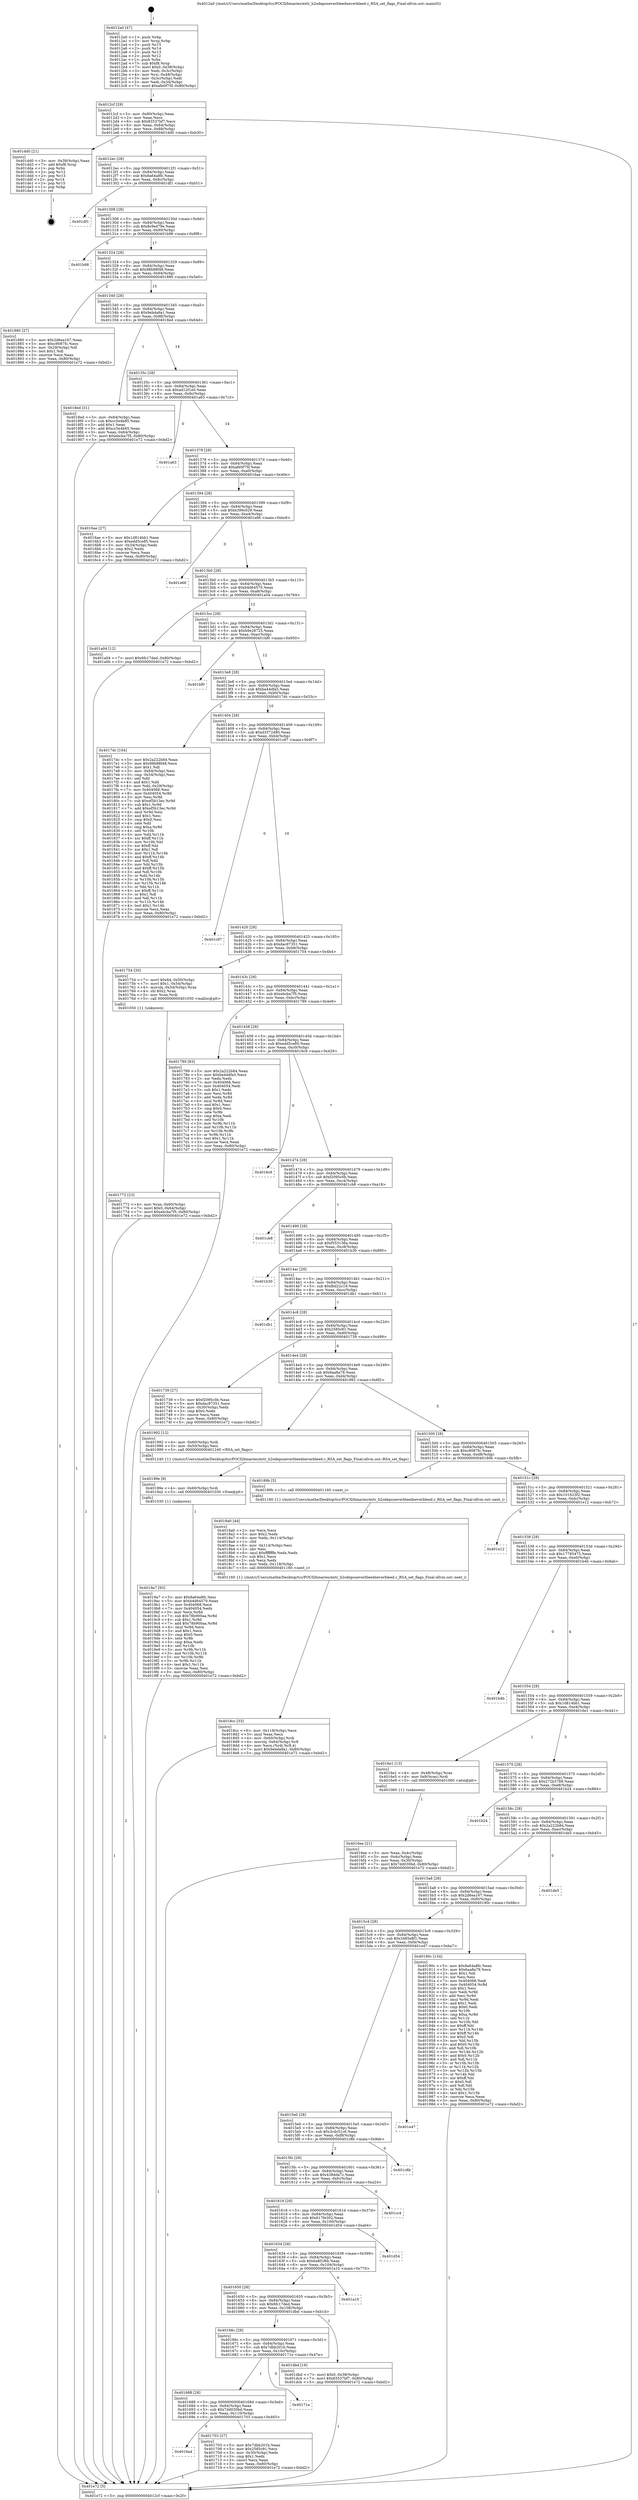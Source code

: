 digraph "0x4012a0" {
  label = "0x4012a0 (/mnt/c/Users/mathe/Desktop/tcc/POCII/binaries/extr_h2odepsneverbleedneverbleed.c_RSA_set_flags_Final-ollvm.out::main(0))"
  labelloc = "t"
  node[shape=record]

  Entry [label="",width=0.3,height=0.3,shape=circle,fillcolor=black,style=filled]
  "0x4012cf" [label="{
     0x4012cf [29]\l
     | [instrs]\l
     &nbsp;&nbsp;0x4012cf \<+3\>: mov -0x80(%rbp),%eax\l
     &nbsp;&nbsp;0x4012d2 \<+2\>: mov %eax,%ecx\l
     &nbsp;&nbsp;0x4012d4 \<+6\>: sub $0x83537bf7,%ecx\l
     &nbsp;&nbsp;0x4012da \<+6\>: mov %eax,-0x84(%rbp)\l
     &nbsp;&nbsp;0x4012e0 \<+6\>: mov %ecx,-0x88(%rbp)\l
     &nbsp;&nbsp;0x4012e6 \<+6\>: je 0000000000401dd0 \<main+0xb30\>\l
  }"]
  "0x401dd0" [label="{
     0x401dd0 [21]\l
     | [instrs]\l
     &nbsp;&nbsp;0x401dd0 \<+3\>: mov -0x38(%rbp),%eax\l
     &nbsp;&nbsp;0x401dd3 \<+7\>: add $0xf8,%rsp\l
     &nbsp;&nbsp;0x401dda \<+1\>: pop %rbx\l
     &nbsp;&nbsp;0x401ddb \<+2\>: pop %r12\l
     &nbsp;&nbsp;0x401ddd \<+2\>: pop %r13\l
     &nbsp;&nbsp;0x401ddf \<+2\>: pop %r14\l
     &nbsp;&nbsp;0x401de1 \<+2\>: pop %r15\l
     &nbsp;&nbsp;0x401de3 \<+1\>: pop %rbp\l
     &nbsp;&nbsp;0x401de4 \<+1\>: ret\l
  }"]
  "0x4012ec" [label="{
     0x4012ec [28]\l
     | [instrs]\l
     &nbsp;&nbsp;0x4012ec \<+5\>: jmp 00000000004012f1 \<main+0x51\>\l
     &nbsp;&nbsp;0x4012f1 \<+6\>: mov -0x84(%rbp),%eax\l
     &nbsp;&nbsp;0x4012f7 \<+5\>: sub $0x8a64a8fc,%eax\l
     &nbsp;&nbsp;0x4012fc \<+6\>: mov %eax,-0x8c(%rbp)\l
     &nbsp;&nbsp;0x401302 \<+6\>: je 0000000000401df1 \<main+0xb51\>\l
  }"]
  Exit [label="",width=0.3,height=0.3,shape=circle,fillcolor=black,style=filled,peripheries=2]
  "0x401df1" [label="{
     0x401df1\l
  }", style=dashed]
  "0x401308" [label="{
     0x401308 [28]\l
     | [instrs]\l
     &nbsp;&nbsp;0x401308 \<+5\>: jmp 000000000040130d \<main+0x6d\>\l
     &nbsp;&nbsp;0x40130d \<+6\>: mov -0x84(%rbp),%eax\l
     &nbsp;&nbsp;0x401313 \<+5\>: sub $0x8c9ed79e,%eax\l
     &nbsp;&nbsp;0x401318 \<+6\>: mov %eax,-0x90(%rbp)\l
     &nbsp;&nbsp;0x40131e \<+6\>: je 0000000000401b98 \<main+0x8f8\>\l
  }"]
  "0x4019a7" [label="{
     0x4019a7 [93]\l
     | [instrs]\l
     &nbsp;&nbsp;0x4019a7 \<+5\>: mov $0x8a64a8fc,%esi\l
     &nbsp;&nbsp;0x4019ac \<+5\>: mov $0xb4d64570,%eax\l
     &nbsp;&nbsp;0x4019b1 \<+7\>: mov 0x404068,%ecx\l
     &nbsp;&nbsp;0x4019b8 \<+7\>: mov 0x404054,%edx\l
     &nbsp;&nbsp;0x4019bf \<+3\>: mov %ecx,%r8d\l
     &nbsp;&nbsp;0x4019c2 \<+7\>: sub $0x78b900aa,%r8d\l
     &nbsp;&nbsp;0x4019c9 \<+4\>: sub $0x1,%r8d\l
     &nbsp;&nbsp;0x4019cd \<+7\>: add $0x78b900aa,%r8d\l
     &nbsp;&nbsp;0x4019d4 \<+4\>: imul %r8d,%ecx\l
     &nbsp;&nbsp;0x4019d8 \<+3\>: and $0x1,%ecx\l
     &nbsp;&nbsp;0x4019db \<+3\>: cmp $0x0,%ecx\l
     &nbsp;&nbsp;0x4019de \<+4\>: sete %r9b\l
     &nbsp;&nbsp;0x4019e2 \<+3\>: cmp $0xa,%edx\l
     &nbsp;&nbsp;0x4019e5 \<+4\>: setl %r10b\l
     &nbsp;&nbsp;0x4019e9 \<+3\>: mov %r9b,%r11b\l
     &nbsp;&nbsp;0x4019ec \<+3\>: and %r10b,%r11b\l
     &nbsp;&nbsp;0x4019ef \<+3\>: xor %r10b,%r9b\l
     &nbsp;&nbsp;0x4019f2 \<+3\>: or %r9b,%r11b\l
     &nbsp;&nbsp;0x4019f5 \<+4\>: test $0x1,%r11b\l
     &nbsp;&nbsp;0x4019f9 \<+3\>: cmovne %eax,%esi\l
     &nbsp;&nbsp;0x4019fc \<+3\>: mov %esi,-0x80(%rbp)\l
     &nbsp;&nbsp;0x4019ff \<+5\>: jmp 0000000000401e72 \<main+0xbd2\>\l
  }"]
  "0x401b98" [label="{
     0x401b98\l
  }", style=dashed]
  "0x401324" [label="{
     0x401324 [28]\l
     | [instrs]\l
     &nbsp;&nbsp;0x401324 \<+5\>: jmp 0000000000401329 \<main+0x89\>\l
     &nbsp;&nbsp;0x401329 \<+6\>: mov -0x84(%rbp),%eax\l
     &nbsp;&nbsp;0x40132f \<+5\>: sub $0x98b88f48,%eax\l
     &nbsp;&nbsp;0x401334 \<+6\>: mov %eax,-0x94(%rbp)\l
     &nbsp;&nbsp;0x40133a \<+6\>: je 0000000000401880 \<main+0x5e0\>\l
  }"]
  "0x40199e" [label="{
     0x40199e [9]\l
     | [instrs]\l
     &nbsp;&nbsp;0x40199e \<+4\>: mov -0x60(%rbp),%rdi\l
     &nbsp;&nbsp;0x4019a2 \<+5\>: call 0000000000401030 \<free@plt\>\l
     | [calls]\l
     &nbsp;&nbsp;0x401030 \{1\} (unknown)\l
  }"]
  "0x401880" [label="{
     0x401880 [27]\l
     | [instrs]\l
     &nbsp;&nbsp;0x401880 \<+5\>: mov $0x2d6ea167,%eax\l
     &nbsp;&nbsp;0x401885 \<+5\>: mov $0xc9087fc,%ecx\l
     &nbsp;&nbsp;0x40188a \<+3\>: mov -0x29(%rbp),%dl\l
     &nbsp;&nbsp;0x40188d \<+3\>: test $0x1,%dl\l
     &nbsp;&nbsp;0x401890 \<+3\>: cmovne %ecx,%eax\l
     &nbsp;&nbsp;0x401893 \<+3\>: mov %eax,-0x80(%rbp)\l
     &nbsp;&nbsp;0x401896 \<+5\>: jmp 0000000000401e72 \<main+0xbd2\>\l
  }"]
  "0x401340" [label="{
     0x401340 [28]\l
     | [instrs]\l
     &nbsp;&nbsp;0x401340 \<+5\>: jmp 0000000000401345 \<main+0xa5\>\l
     &nbsp;&nbsp;0x401345 \<+6\>: mov -0x84(%rbp),%eax\l
     &nbsp;&nbsp;0x40134b \<+5\>: sub $0x9ebda9a1,%eax\l
     &nbsp;&nbsp;0x401350 \<+6\>: mov %eax,-0x98(%rbp)\l
     &nbsp;&nbsp;0x401356 \<+6\>: je 00000000004018ed \<main+0x64d\>\l
  }"]
  "0x4018cc" [label="{
     0x4018cc [33]\l
     | [instrs]\l
     &nbsp;&nbsp;0x4018cc \<+6\>: mov -0x118(%rbp),%ecx\l
     &nbsp;&nbsp;0x4018d2 \<+3\>: imul %eax,%ecx\l
     &nbsp;&nbsp;0x4018d5 \<+4\>: mov -0x60(%rbp),%rdi\l
     &nbsp;&nbsp;0x4018d9 \<+4\>: movslq -0x64(%rbp),%r8\l
     &nbsp;&nbsp;0x4018dd \<+4\>: mov %ecx,(%rdi,%r8,4)\l
     &nbsp;&nbsp;0x4018e1 \<+7\>: movl $0x9ebda9a1,-0x80(%rbp)\l
     &nbsp;&nbsp;0x4018e8 \<+5\>: jmp 0000000000401e72 \<main+0xbd2\>\l
  }"]
  "0x4018ed" [label="{
     0x4018ed [31]\l
     | [instrs]\l
     &nbsp;&nbsp;0x4018ed \<+3\>: mov -0x64(%rbp),%eax\l
     &nbsp;&nbsp;0x4018f0 \<+5\>: sub $0xcc5e4b85,%eax\l
     &nbsp;&nbsp;0x4018f5 \<+3\>: add $0x1,%eax\l
     &nbsp;&nbsp;0x4018f8 \<+5\>: add $0xcc5e4b85,%eax\l
     &nbsp;&nbsp;0x4018fd \<+3\>: mov %eax,-0x64(%rbp)\l
     &nbsp;&nbsp;0x401900 \<+7\>: movl $0xebcba7f5,-0x80(%rbp)\l
     &nbsp;&nbsp;0x401907 \<+5\>: jmp 0000000000401e72 \<main+0xbd2\>\l
  }"]
  "0x40135c" [label="{
     0x40135c [28]\l
     | [instrs]\l
     &nbsp;&nbsp;0x40135c \<+5\>: jmp 0000000000401361 \<main+0xc1\>\l
     &nbsp;&nbsp;0x401361 \<+6\>: mov -0x84(%rbp),%eax\l
     &nbsp;&nbsp;0x401367 \<+5\>: sub $0xad12f1e0,%eax\l
     &nbsp;&nbsp;0x40136c \<+6\>: mov %eax,-0x9c(%rbp)\l
     &nbsp;&nbsp;0x401372 \<+6\>: je 0000000000401a63 \<main+0x7c3\>\l
  }"]
  "0x4018a0" [label="{
     0x4018a0 [44]\l
     | [instrs]\l
     &nbsp;&nbsp;0x4018a0 \<+2\>: xor %ecx,%ecx\l
     &nbsp;&nbsp;0x4018a2 \<+5\>: mov $0x2,%edx\l
     &nbsp;&nbsp;0x4018a7 \<+6\>: mov %edx,-0x114(%rbp)\l
     &nbsp;&nbsp;0x4018ad \<+1\>: cltd\l
     &nbsp;&nbsp;0x4018ae \<+6\>: mov -0x114(%rbp),%esi\l
     &nbsp;&nbsp;0x4018b4 \<+2\>: idiv %esi\l
     &nbsp;&nbsp;0x4018b6 \<+6\>: imul $0xfffffffe,%edx,%edx\l
     &nbsp;&nbsp;0x4018bc \<+3\>: sub $0x1,%ecx\l
     &nbsp;&nbsp;0x4018bf \<+2\>: sub %ecx,%edx\l
     &nbsp;&nbsp;0x4018c1 \<+6\>: mov %edx,-0x118(%rbp)\l
     &nbsp;&nbsp;0x4018c7 \<+5\>: call 0000000000401160 \<next_i\>\l
     | [calls]\l
     &nbsp;&nbsp;0x401160 \{1\} (/mnt/c/Users/mathe/Desktop/tcc/POCII/binaries/extr_h2odepsneverbleedneverbleed.c_RSA_set_flags_Final-ollvm.out::next_i)\l
  }"]
  "0x401a63" [label="{
     0x401a63\l
  }", style=dashed]
  "0x401378" [label="{
     0x401378 [28]\l
     | [instrs]\l
     &nbsp;&nbsp;0x401378 \<+5\>: jmp 000000000040137d \<main+0xdd\>\l
     &nbsp;&nbsp;0x40137d \<+6\>: mov -0x84(%rbp),%eax\l
     &nbsp;&nbsp;0x401383 \<+5\>: sub $0xafe0f75f,%eax\l
     &nbsp;&nbsp;0x401388 \<+6\>: mov %eax,-0xa0(%rbp)\l
     &nbsp;&nbsp;0x40138e \<+6\>: je 00000000004016ae \<main+0x40e\>\l
  }"]
  "0x401772" [label="{
     0x401772 [23]\l
     | [instrs]\l
     &nbsp;&nbsp;0x401772 \<+4\>: mov %rax,-0x60(%rbp)\l
     &nbsp;&nbsp;0x401776 \<+7\>: movl $0x0,-0x64(%rbp)\l
     &nbsp;&nbsp;0x40177d \<+7\>: movl $0xebcba7f5,-0x80(%rbp)\l
     &nbsp;&nbsp;0x401784 \<+5\>: jmp 0000000000401e72 \<main+0xbd2\>\l
  }"]
  "0x4016ae" [label="{
     0x4016ae [27]\l
     | [instrs]\l
     &nbsp;&nbsp;0x4016ae \<+5\>: mov $0x1d814bb1,%eax\l
     &nbsp;&nbsp;0x4016b3 \<+5\>: mov $0xedd5ce85,%ecx\l
     &nbsp;&nbsp;0x4016b8 \<+3\>: mov -0x34(%rbp),%edx\l
     &nbsp;&nbsp;0x4016bb \<+3\>: cmp $0x2,%edx\l
     &nbsp;&nbsp;0x4016be \<+3\>: cmovne %ecx,%eax\l
     &nbsp;&nbsp;0x4016c1 \<+3\>: mov %eax,-0x80(%rbp)\l
     &nbsp;&nbsp;0x4016c4 \<+5\>: jmp 0000000000401e72 \<main+0xbd2\>\l
  }"]
  "0x401394" [label="{
     0x401394 [28]\l
     | [instrs]\l
     &nbsp;&nbsp;0x401394 \<+5\>: jmp 0000000000401399 \<main+0xf9\>\l
     &nbsp;&nbsp;0x401399 \<+6\>: mov -0x84(%rbp),%eax\l
     &nbsp;&nbsp;0x40139f \<+5\>: sub $0xb399c029,%eax\l
     &nbsp;&nbsp;0x4013a4 \<+6\>: mov %eax,-0xa4(%rbp)\l
     &nbsp;&nbsp;0x4013aa \<+6\>: je 0000000000401e66 \<main+0xbc6\>\l
  }"]
  "0x401e72" [label="{
     0x401e72 [5]\l
     | [instrs]\l
     &nbsp;&nbsp;0x401e72 \<+5\>: jmp 00000000004012cf \<main+0x2f\>\l
  }"]
  "0x4012a0" [label="{
     0x4012a0 [47]\l
     | [instrs]\l
     &nbsp;&nbsp;0x4012a0 \<+1\>: push %rbp\l
     &nbsp;&nbsp;0x4012a1 \<+3\>: mov %rsp,%rbp\l
     &nbsp;&nbsp;0x4012a4 \<+2\>: push %r15\l
     &nbsp;&nbsp;0x4012a6 \<+2\>: push %r14\l
     &nbsp;&nbsp;0x4012a8 \<+2\>: push %r13\l
     &nbsp;&nbsp;0x4012aa \<+2\>: push %r12\l
     &nbsp;&nbsp;0x4012ac \<+1\>: push %rbx\l
     &nbsp;&nbsp;0x4012ad \<+7\>: sub $0xf8,%rsp\l
     &nbsp;&nbsp;0x4012b4 \<+7\>: movl $0x0,-0x38(%rbp)\l
     &nbsp;&nbsp;0x4012bb \<+3\>: mov %edi,-0x3c(%rbp)\l
     &nbsp;&nbsp;0x4012be \<+4\>: mov %rsi,-0x48(%rbp)\l
     &nbsp;&nbsp;0x4012c2 \<+3\>: mov -0x3c(%rbp),%edi\l
     &nbsp;&nbsp;0x4012c5 \<+3\>: mov %edi,-0x34(%rbp)\l
     &nbsp;&nbsp;0x4012c8 \<+7\>: movl $0xafe0f75f,-0x80(%rbp)\l
  }"]
  "0x4016a4" [label="{
     0x4016a4\l
  }", style=dashed]
  "0x401e66" [label="{
     0x401e66\l
  }", style=dashed]
  "0x4013b0" [label="{
     0x4013b0 [28]\l
     | [instrs]\l
     &nbsp;&nbsp;0x4013b0 \<+5\>: jmp 00000000004013b5 \<main+0x115\>\l
     &nbsp;&nbsp;0x4013b5 \<+6\>: mov -0x84(%rbp),%eax\l
     &nbsp;&nbsp;0x4013bb \<+5\>: sub $0xb4d64570,%eax\l
     &nbsp;&nbsp;0x4013c0 \<+6\>: mov %eax,-0xa8(%rbp)\l
     &nbsp;&nbsp;0x4013c6 \<+6\>: je 0000000000401a04 \<main+0x764\>\l
  }"]
  "0x401703" [label="{
     0x401703 [27]\l
     | [instrs]\l
     &nbsp;&nbsp;0x401703 \<+5\>: mov $0x7dbb201b,%eax\l
     &nbsp;&nbsp;0x401708 \<+5\>: mov $0x2585c91,%ecx\l
     &nbsp;&nbsp;0x40170d \<+3\>: mov -0x30(%rbp),%edx\l
     &nbsp;&nbsp;0x401710 \<+3\>: cmp $0x1,%edx\l
     &nbsp;&nbsp;0x401713 \<+3\>: cmovl %ecx,%eax\l
     &nbsp;&nbsp;0x401716 \<+3\>: mov %eax,-0x80(%rbp)\l
     &nbsp;&nbsp;0x401719 \<+5\>: jmp 0000000000401e72 \<main+0xbd2\>\l
  }"]
  "0x401a04" [label="{
     0x401a04 [12]\l
     | [instrs]\l
     &nbsp;&nbsp;0x401a04 \<+7\>: movl $0x6fc17ded,-0x80(%rbp)\l
     &nbsp;&nbsp;0x401a0b \<+5\>: jmp 0000000000401e72 \<main+0xbd2\>\l
  }"]
  "0x4013cc" [label="{
     0x4013cc [28]\l
     | [instrs]\l
     &nbsp;&nbsp;0x4013cc \<+5\>: jmp 00000000004013d1 \<main+0x131\>\l
     &nbsp;&nbsp;0x4013d1 \<+6\>: mov -0x84(%rbp),%eax\l
     &nbsp;&nbsp;0x4013d7 \<+5\>: sub $0xb9e28725,%eax\l
     &nbsp;&nbsp;0x4013dc \<+6\>: mov %eax,-0xac(%rbp)\l
     &nbsp;&nbsp;0x4013e2 \<+6\>: je 0000000000401bf0 \<main+0x950\>\l
  }"]
  "0x401688" [label="{
     0x401688 [28]\l
     | [instrs]\l
     &nbsp;&nbsp;0x401688 \<+5\>: jmp 000000000040168d \<main+0x3ed\>\l
     &nbsp;&nbsp;0x40168d \<+6\>: mov -0x84(%rbp),%eax\l
     &nbsp;&nbsp;0x401693 \<+5\>: sub $0x7dd030bd,%eax\l
     &nbsp;&nbsp;0x401698 \<+6\>: mov %eax,-0x110(%rbp)\l
     &nbsp;&nbsp;0x40169e \<+6\>: je 0000000000401703 \<main+0x463\>\l
  }"]
  "0x401bf0" [label="{
     0x401bf0\l
  }", style=dashed]
  "0x4013e8" [label="{
     0x4013e8 [28]\l
     | [instrs]\l
     &nbsp;&nbsp;0x4013e8 \<+5\>: jmp 00000000004013ed \<main+0x14d\>\l
     &nbsp;&nbsp;0x4013ed \<+6\>: mov -0x84(%rbp),%eax\l
     &nbsp;&nbsp;0x4013f3 \<+5\>: sub $0xba44dfa5,%eax\l
     &nbsp;&nbsp;0x4013f8 \<+6\>: mov %eax,-0xb0(%rbp)\l
     &nbsp;&nbsp;0x4013fe \<+6\>: je 00000000004017dc \<main+0x53c\>\l
  }"]
  "0x40171e" [label="{
     0x40171e\l
  }", style=dashed]
  "0x4017dc" [label="{
     0x4017dc [164]\l
     | [instrs]\l
     &nbsp;&nbsp;0x4017dc \<+5\>: mov $0x2a222b84,%eax\l
     &nbsp;&nbsp;0x4017e1 \<+5\>: mov $0x98b88f48,%ecx\l
     &nbsp;&nbsp;0x4017e6 \<+2\>: mov $0x1,%dl\l
     &nbsp;&nbsp;0x4017e8 \<+3\>: mov -0x64(%rbp),%esi\l
     &nbsp;&nbsp;0x4017eb \<+3\>: cmp -0x54(%rbp),%esi\l
     &nbsp;&nbsp;0x4017ee \<+4\>: setl %dil\l
     &nbsp;&nbsp;0x4017f2 \<+4\>: and $0x1,%dil\l
     &nbsp;&nbsp;0x4017f6 \<+4\>: mov %dil,-0x29(%rbp)\l
     &nbsp;&nbsp;0x4017fa \<+7\>: mov 0x404068,%esi\l
     &nbsp;&nbsp;0x401801 \<+8\>: mov 0x404054,%r8d\l
     &nbsp;&nbsp;0x401809 \<+3\>: mov %esi,%r9d\l
     &nbsp;&nbsp;0x40180c \<+7\>: sub $0xef5b13ec,%r9d\l
     &nbsp;&nbsp;0x401813 \<+4\>: sub $0x1,%r9d\l
     &nbsp;&nbsp;0x401817 \<+7\>: add $0xef5b13ec,%r9d\l
     &nbsp;&nbsp;0x40181e \<+4\>: imul %r9d,%esi\l
     &nbsp;&nbsp;0x401822 \<+3\>: and $0x1,%esi\l
     &nbsp;&nbsp;0x401825 \<+3\>: cmp $0x0,%esi\l
     &nbsp;&nbsp;0x401828 \<+4\>: sete %dil\l
     &nbsp;&nbsp;0x40182c \<+4\>: cmp $0xa,%r8d\l
     &nbsp;&nbsp;0x401830 \<+4\>: setl %r10b\l
     &nbsp;&nbsp;0x401834 \<+3\>: mov %dil,%r11b\l
     &nbsp;&nbsp;0x401837 \<+4\>: xor $0xff,%r11b\l
     &nbsp;&nbsp;0x40183b \<+3\>: mov %r10b,%bl\l
     &nbsp;&nbsp;0x40183e \<+3\>: xor $0xff,%bl\l
     &nbsp;&nbsp;0x401841 \<+3\>: xor $0x1,%dl\l
     &nbsp;&nbsp;0x401844 \<+3\>: mov %r11b,%r14b\l
     &nbsp;&nbsp;0x401847 \<+4\>: and $0xff,%r14b\l
     &nbsp;&nbsp;0x40184b \<+3\>: and %dl,%dil\l
     &nbsp;&nbsp;0x40184e \<+3\>: mov %bl,%r15b\l
     &nbsp;&nbsp;0x401851 \<+4\>: and $0xff,%r15b\l
     &nbsp;&nbsp;0x401855 \<+3\>: and %dl,%r10b\l
     &nbsp;&nbsp;0x401858 \<+3\>: or %dil,%r14b\l
     &nbsp;&nbsp;0x40185b \<+3\>: or %r10b,%r15b\l
     &nbsp;&nbsp;0x40185e \<+3\>: xor %r15b,%r14b\l
     &nbsp;&nbsp;0x401861 \<+3\>: or %bl,%r11b\l
     &nbsp;&nbsp;0x401864 \<+4\>: xor $0xff,%r11b\l
     &nbsp;&nbsp;0x401868 \<+3\>: or $0x1,%dl\l
     &nbsp;&nbsp;0x40186b \<+3\>: and %dl,%r11b\l
     &nbsp;&nbsp;0x40186e \<+3\>: or %r11b,%r14b\l
     &nbsp;&nbsp;0x401871 \<+4\>: test $0x1,%r14b\l
     &nbsp;&nbsp;0x401875 \<+3\>: cmovne %ecx,%eax\l
     &nbsp;&nbsp;0x401878 \<+3\>: mov %eax,-0x80(%rbp)\l
     &nbsp;&nbsp;0x40187b \<+5\>: jmp 0000000000401e72 \<main+0xbd2\>\l
  }"]
  "0x401404" [label="{
     0x401404 [28]\l
     | [instrs]\l
     &nbsp;&nbsp;0x401404 \<+5\>: jmp 0000000000401409 \<main+0x169\>\l
     &nbsp;&nbsp;0x401409 \<+6\>: mov -0x84(%rbp),%eax\l
     &nbsp;&nbsp;0x40140f \<+5\>: sub $0xd3372480,%eax\l
     &nbsp;&nbsp;0x401414 \<+6\>: mov %eax,-0xb4(%rbp)\l
     &nbsp;&nbsp;0x40141a \<+6\>: je 0000000000401c97 \<main+0x9f7\>\l
  }"]
  "0x40166c" [label="{
     0x40166c [28]\l
     | [instrs]\l
     &nbsp;&nbsp;0x40166c \<+5\>: jmp 0000000000401671 \<main+0x3d1\>\l
     &nbsp;&nbsp;0x401671 \<+6\>: mov -0x84(%rbp),%eax\l
     &nbsp;&nbsp;0x401677 \<+5\>: sub $0x7dbb201b,%eax\l
     &nbsp;&nbsp;0x40167c \<+6\>: mov %eax,-0x10c(%rbp)\l
     &nbsp;&nbsp;0x401682 \<+6\>: je 000000000040171e \<main+0x47e\>\l
  }"]
  "0x401c97" [label="{
     0x401c97\l
  }", style=dashed]
  "0x401420" [label="{
     0x401420 [28]\l
     | [instrs]\l
     &nbsp;&nbsp;0x401420 \<+5\>: jmp 0000000000401425 \<main+0x185\>\l
     &nbsp;&nbsp;0x401425 \<+6\>: mov -0x84(%rbp),%eax\l
     &nbsp;&nbsp;0x40142b \<+5\>: sub $0xdac97351,%eax\l
     &nbsp;&nbsp;0x401430 \<+6\>: mov %eax,-0xb8(%rbp)\l
     &nbsp;&nbsp;0x401436 \<+6\>: je 0000000000401754 \<main+0x4b4\>\l
  }"]
  "0x401dbd" [label="{
     0x401dbd [19]\l
     | [instrs]\l
     &nbsp;&nbsp;0x401dbd \<+7\>: movl $0x0,-0x38(%rbp)\l
     &nbsp;&nbsp;0x401dc4 \<+7\>: movl $0x83537bf7,-0x80(%rbp)\l
     &nbsp;&nbsp;0x401dcb \<+5\>: jmp 0000000000401e72 \<main+0xbd2\>\l
  }"]
  "0x401754" [label="{
     0x401754 [30]\l
     | [instrs]\l
     &nbsp;&nbsp;0x401754 \<+7\>: movl $0x64,-0x50(%rbp)\l
     &nbsp;&nbsp;0x40175b \<+7\>: movl $0x1,-0x54(%rbp)\l
     &nbsp;&nbsp;0x401762 \<+4\>: movslq -0x54(%rbp),%rax\l
     &nbsp;&nbsp;0x401766 \<+4\>: shl $0x2,%rax\l
     &nbsp;&nbsp;0x40176a \<+3\>: mov %rax,%rdi\l
     &nbsp;&nbsp;0x40176d \<+5\>: call 0000000000401050 \<malloc@plt\>\l
     | [calls]\l
     &nbsp;&nbsp;0x401050 \{1\} (unknown)\l
  }"]
  "0x40143c" [label="{
     0x40143c [28]\l
     | [instrs]\l
     &nbsp;&nbsp;0x40143c \<+5\>: jmp 0000000000401441 \<main+0x1a1\>\l
     &nbsp;&nbsp;0x401441 \<+6\>: mov -0x84(%rbp),%eax\l
     &nbsp;&nbsp;0x401447 \<+5\>: sub $0xebcba7f5,%eax\l
     &nbsp;&nbsp;0x40144c \<+6\>: mov %eax,-0xbc(%rbp)\l
     &nbsp;&nbsp;0x401452 \<+6\>: je 0000000000401789 \<main+0x4e9\>\l
  }"]
  "0x401650" [label="{
     0x401650 [28]\l
     | [instrs]\l
     &nbsp;&nbsp;0x401650 \<+5\>: jmp 0000000000401655 \<main+0x3b5\>\l
     &nbsp;&nbsp;0x401655 \<+6\>: mov -0x84(%rbp),%eax\l
     &nbsp;&nbsp;0x40165b \<+5\>: sub $0x6fc17ded,%eax\l
     &nbsp;&nbsp;0x401660 \<+6\>: mov %eax,-0x108(%rbp)\l
     &nbsp;&nbsp;0x401666 \<+6\>: je 0000000000401dbd \<main+0xb1d\>\l
  }"]
  "0x401789" [label="{
     0x401789 [83]\l
     | [instrs]\l
     &nbsp;&nbsp;0x401789 \<+5\>: mov $0x2a222b84,%eax\l
     &nbsp;&nbsp;0x40178e \<+5\>: mov $0xba44dfa5,%ecx\l
     &nbsp;&nbsp;0x401793 \<+2\>: xor %edx,%edx\l
     &nbsp;&nbsp;0x401795 \<+7\>: mov 0x404068,%esi\l
     &nbsp;&nbsp;0x40179c \<+7\>: mov 0x404054,%edi\l
     &nbsp;&nbsp;0x4017a3 \<+3\>: sub $0x1,%edx\l
     &nbsp;&nbsp;0x4017a6 \<+3\>: mov %esi,%r8d\l
     &nbsp;&nbsp;0x4017a9 \<+3\>: add %edx,%r8d\l
     &nbsp;&nbsp;0x4017ac \<+4\>: imul %r8d,%esi\l
     &nbsp;&nbsp;0x4017b0 \<+3\>: and $0x1,%esi\l
     &nbsp;&nbsp;0x4017b3 \<+3\>: cmp $0x0,%esi\l
     &nbsp;&nbsp;0x4017b6 \<+4\>: sete %r9b\l
     &nbsp;&nbsp;0x4017ba \<+3\>: cmp $0xa,%edi\l
     &nbsp;&nbsp;0x4017bd \<+4\>: setl %r10b\l
     &nbsp;&nbsp;0x4017c1 \<+3\>: mov %r9b,%r11b\l
     &nbsp;&nbsp;0x4017c4 \<+3\>: and %r10b,%r11b\l
     &nbsp;&nbsp;0x4017c7 \<+3\>: xor %r10b,%r9b\l
     &nbsp;&nbsp;0x4017ca \<+3\>: or %r9b,%r11b\l
     &nbsp;&nbsp;0x4017cd \<+4\>: test $0x1,%r11b\l
     &nbsp;&nbsp;0x4017d1 \<+3\>: cmovne %ecx,%eax\l
     &nbsp;&nbsp;0x4017d4 \<+3\>: mov %eax,-0x80(%rbp)\l
     &nbsp;&nbsp;0x4017d7 \<+5\>: jmp 0000000000401e72 \<main+0xbd2\>\l
  }"]
  "0x401458" [label="{
     0x401458 [28]\l
     | [instrs]\l
     &nbsp;&nbsp;0x401458 \<+5\>: jmp 000000000040145d \<main+0x1bd\>\l
     &nbsp;&nbsp;0x40145d \<+6\>: mov -0x84(%rbp),%eax\l
     &nbsp;&nbsp;0x401463 \<+5\>: sub $0xedd5ce85,%eax\l
     &nbsp;&nbsp;0x401468 \<+6\>: mov %eax,-0xc0(%rbp)\l
     &nbsp;&nbsp;0x40146e \<+6\>: je 00000000004016c9 \<main+0x429\>\l
  }"]
  "0x401a10" [label="{
     0x401a10\l
  }", style=dashed]
  "0x4016c9" [label="{
     0x4016c9\l
  }", style=dashed]
  "0x401474" [label="{
     0x401474 [28]\l
     | [instrs]\l
     &nbsp;&nbsp;0x401474 \<+5\>: jmp 0000000000401479 \<main+0x1d9\>\l
     &nbsp;&nbsp;0x401479 \<+6\>: mov -0x84(%rbp),%eax\l
     &nbsp;&nbsp;0x40147f \<+5\>: sub $0xf2095c0b,%eax\l
     &nbsp;&nbsp;0x401484 \<+6\>: mov %eax,-0xc4(%rbp)\l
     &nbsp;&nbsp;0x40148a \<+6\>: je 0000000000401cb8 \<main+0xa18\>\l
  }"]
  "0x401634" [label="{
     0x401634 [28]\l
     | [instrs]\l
     &nbsp;&nbsp;0x401634 \<+5\>: jmp 0000000000401639 \<main+0x399\>\l
     &nbsp;&nbsp;0x401639 \<+6\>: mov -0x84(%rbp),%eax\l
     &nbsp;&nbsp;0x40163f \<+5\>: sub $0x6a8f1f6b,%eax\l
     &nbsp;&nbsp;0x401644 \<+6\>: mov %eax,-0x104(%rbp)\l
     &nbsp;&nbsp;0x40164a \<+6\>: je 0000000000401a10 \<main+0x770\>\l
  }"]
  "0x401cb8" [label="{
     0x401cb8\l
  }", style=dashed]
  "0x401490" [label="{
     0x401490 [28]\l
     | [instrs]\l
     &nbsp;&nbsp;0x401490 \<+5\>: jmp 0000000000401495 \<main+0x1f5\>\l
     &nbsp;&nbsp;0x401495 \<+6\>: mov -0x84(%rbp),%eax\l
     &nbsp;&nbsp;0x40149b \<+5\>: sub $0xf553136a,%eax\l
     &nbsp;&nbsp;0x4014a0 \<+6\>: mov %eax,-0xc8(%rbp)\l
     &nbsp;&nbsp;0x4014a6 \<+6\>: je 0000000000401b30 \<main+0x890\>\l
  }"]
  "0x401d54" [label="{
     0x401d54\l
  }", style=dashed]
  "0x401b30" [label="{
     0x401b30\l
  }", style=dashed]
  "0x4014ac" [label="{
     0x4014ac [28]\l
     | [instrs]\l
     &nbsp;&nbsp;0x4014ac \<+5\>: jmp 00000000004014b1 \<main+0x211\>\l
     &nbsp;&nbsp;0x4014b1 \<+6\>: mov -0x84(%rbp),%eax\l
     &nbsp;&nbsp;0x4014b7 \<+5\>: sub $0xfbd22c19,%eax\l
     &nbsp;&nbsp;0x4014bc \<+6\>: mov %eax,-0xcc(%rbp)\l
     &nbsp;&nbsp;0x4014c2 \<+6\>: je 0000000000401db1 \<main+0xb11\>\l
  }"]
  "0x401618" [label="{
     0x401618 [28]\l
     | [instrs]\l
     &nbsp;&nbsp;0x401618 \<+5\>: jmp 000000000040161d \<main+0x37d\>\l
     &nbsp;&nbsp;0x40161d \<+6\>: mov -0x84(%rbp),%eax\l
     &nbsp;&nbsp;0x401623 \<+5\>: sub $0x617fe302,%eax\l
     &nbsp;&nbsp;0x401628 \<+6\>: mov %eax,-0x100(%rbp)\l
     &nbsp;&nbsp;0x40162e \<+6\>: je 0000000000401d54 \<main+0xab4\>\l
  }"]
  "0x401db1" [label="{
     0x401db1\l
  }", style=dashed]
  "0x4014c8" [label="{
     0x4014c8 [28]\l
     | [instrs]\l
     &nbsp;&nbsp;0x4014c8 \<+5\>: jmp 00000000004014cd \<main+0x22d\>\l
     &nbsp;&nbsp;0x4014cd \<+6\>: mov -0x84(%rbp),%eax\l
     &nbsp;&nbsp;0x4014d3 \<+5\>: sub $0x2585c91,%eax\l
     &nbsp;&nbsp;0x4014d8 \<+6\>: mov %eax,-0xd0(%rbp)\l
     &nbsp;&nbsp;0x4014de \<+6\>: je 0000000000401739 \<main+0x499\>\l
  }"]
  "0x401cc4" [label="{
     0x401cc4\l
  }", style=dashed]
  "0x401739" [label="{
     0x401739 [27]\l
     | [instrs]\l
     &nbsp;&nbsp;0x401739 \<+5\>: mov $0xf2095c0b,%eax\l
     &nbsp;&nbsp;0x40173e \<+5\>: mov $0xdac97351,%ecx\l
     &nbsp;&nbsp;0x401743 \<+3\>: mov -0x30(%rbp),%edx\l
     &nbsp;&nbsp;0x401746 \<+3\>: cmp $0x0,%edx\l
     &nbsp;&nbsp;0x401749 \<+3\>: cmove %ecx,%eax\l
     &nbsp;&nbsp;0x40174c \<+3\>: mov %eax,-0x80(%rbp)\l
     &nbsp;&nbsp;0x40174f \<+5\>: jmp 0000000000401e72 \<main+0xbd2\>\l
  }"]
  "0x4014e4" [label="{
     0x4014e4 [28]\l
     | [instrs]\l
     &nbsp;&nbsp;0x4014e4 \<+5\>: jmp 00000000004014e9 \<main+0x249\>\l
     &nbsp;&nbsp;0x4014e9 \<+6\>: mov -0x84(%rbp),%eax\l
     &nbsp;&nbsp;0x4014ef \<+5\>: sub $0x6aa8a79,%eax\l
     &nbsp;&nbsp;0x4014f4 \<+6\>: mov %eax,-0xd4(%rbp)\l
     &nbsp;&nbsp;0x4014fa \<+6\>: je 0000000000401992 \<main+0x6f2\>\l
  }"]
  "0x4015fc" [label="{
     0x4015fc [28]\l
     | [instrs]\l
     &nbsp;&nbsp;0x4015fc \<+5\>: jmp 0000000000401601 \<main+0x361\>\l
     &nbsp;&nbsp;0x401601 \<+6\>: mov -0x84(%rbp),%eax\l
     &nbsp;&nbsp;0x401607 \<+5\>: sub $0x438dda7c,%eax\l
     &nbsp;&nbsp;0x40160c \<+6\>: mov %eax,-0xfc(%rbp)\l
     &nbsp;&nbsp;0x401612 \<+6\>: je 0000000000401cc4 \<main+0xa24\>\l
  }"]
  "0x401992" [label="{
     0x401992 [12]\l
     | [instrs]\l
     &nbsp;&nbsp;0x401992 \<+4\>: mov -0x60(%rbp),%rdi\l
     &nbsp;&nbsp;0x401996 \<+3\>: mov -0x50(%rbp),%esi\l
     &nbsp;&nbsp;0x401999 \<+5\>: call 0000000000401240 \<RSA_set_flags\>\l
     | [calls]\l
     &nbsp;&nbsp;0x401240 \{1\} (/mnt/c/Users/mathe/Desktop/tcc/POCII/binaries/extr_h2odepsneverbleedneverbleed.c_RSA_set_flags_Final-ollvm.out::RSA_set_flags)\l
  }"]
  "0x401500" [label="{
     0x401500 [28]\l
     | [instrs]\l
     &nbsp;&nbsp;0x401500 \<+5\>: jmp 0000000000401505 \<main+0x265\>\l
     &nbsp;&nbsp;0x401505 \<+6\>: mov -0x84(%rbp),%eax\l
     &nbsp;&nbsp;0x40150b \<+5\>: sub $0xc9087fc,%eax\l
     &nbsp;&nbsp;0x401510 \<+6\>: mov %eax,-0xd8(%rbp)\l
     &nbsp;&nbsp;0x401516 \<+6\>: je 000000000040189b \<main+0x5fb\>\l
  }"]
  "0x401c8b" [label="{
     0x401c8b\l
  }", style=dashed]
  "0x40189b" [label="{
     0x40189b [5]\l
     | [instrs]\l
     &nbsp;&nbsp;0x40189b \<+5\>: call 0000000000401160 \<next_i\>\l
     | [calls]\l
     &nbsp;&nbsp;0x401160 \{1\} (/mnt/c/Users/mathe/Desktop/tcc/POCII/binaries/extr_h2odepsneverbleedneverbleed.c_RSA_set_flags_Final-ollvm.out::next_i)\l
  }"]
  "0x40151c" [label="{
     0x40151c [28]\l
     | [instrs]\l
     &nbsp;&nbsp;0x40151c \<+5\>: jmp 0000000000401521 \<main+0x281\>\l
     &nbsp;&nbsp;0x401521 \<+6\>: mov -0x84(%rbp),%eax\l
     &nbsp;&nbsp;0x401527 \<+5\>: sub $0x101623f2,%eax\l
     &nbsp;&nbsp;0x40152c \<+6\>: mov %eax,-0xdc(%rbp)\l
     &nbsp;&nbsp;0x401532 \<+6\>: je 0000000000401e12 \<main+0xb72\>\l
  }"]
  "0x4015e0" [label="{
     0x4015e0 [28]\l
     | [instrs]\l
     &nbsp;&nbsp;0x4015e0 \<+5\>: jmp 00000000004015e5 \<main+0x345\>\l
     &nbsp;&nbsp;0x4015e5 \<+6\>: mov -0x84(%rbp),%eax\l
     &nbsp;&nbsp;0x4015eb \<+5\>: sub $0x3cdc51c6,%eax\l
     &nbsp;&nbsp;0x4015f0 \<+6\>: mov %eax,-0xf8(%rbp)\l
     &nbsp;&nbsp;0x4015f6 \<+6\>: je 0000000000401c8b \<main+0x9eb\>\l
  }"]
  "0x401e12" [label="{
     0x401e12\l
  }", style=dashed]
  "0x401538" [label="{
     0x401538 [28]\l
     | [instrs]\l
     &nbsp;&nbsp;0x401538 \<+5\>: jmp 000000000040153d \<main+0x29d\>\l
     &nbsp;&nbsp;0x40153d \<+6\>: mov -0x84(%rbp),%eax\l
     &nbsp;&nbsp;0x401543 \<+5\>: sub $0x17785475,%eax\l
     &nbsp;&nbsp;0x401548 \<+6\>: mov %eax,-0xe0(%rbp)\l
     &nbsp;&nbsp;0x40154e \<+6\>: je 0000000000401b4b \<main+0x8ab\>\l
  }"]
  "0x401e47" [label="{
     0x401e47\l
  }", style=dashed]
  "0x401b4b" [label="{
     0x401b4b\l
  }", style=dashed]
  "0x401554" [label="{
     0x401554 [28]\l
     | [instrs]\l
     &nbsp;&nbsp;0x401554 \<+5\>: jmp 0000000000401559 \<main+0x2b9\>\l
     &nbsp;&nbsp;0x401559 \<+6\>: mov -0x84(%rbp),%eax\l
     &nbsp;&nbsp;0x40155f \<+5\>: sub $0x1d814bb1,%eax\l
     &nbsp;&nbsp;0x401564 \<+6\>: mov %eax,-0xe4(%rbp)\l
     &nbsp;&nbsp;0x40156a \<+6\>: je 00000000004016e1 \<main+0x441\>\l
  }"]
  "0x4015c4" [label="{
     0x4015c4 [28]\l
     | [instrs]\l
     &nbsp;&nbsp;0x4015c4 \<+5\>: jmp 00000000004015c9 \<main+0x329\>\l
     &nbsp;&nbsp;0x4015c9 \<+6\>: mov -0x84(%rbp),%eax\l
     &nbsp;&nbsp;0x4015cf \<+5\>: sub $0x3485e8f1,%eax\l
     &nbsp;&nbsp;0x4015d4 \<+6\>: mov %eax,-0xf4(%rbp)\l
     &nbsp;&nbsp;0x4015da \<+6\>: je 0000000000401e47 \<main+0xba7\>\l
  }"]
  "0x4016e1" [label="{
     0x4016e1 [13]\l
     | [instrs]\l
     &nbsp;&nbsp;0x4016e1 \<+4\>: mov -0x48(%rbp),%rax\l
     &nbsp;&nbsp;0x4016e5 \<+4\>: mov 0x8(%rax),%rdi\l
     &nbsp;&nbsp;0x4016e9 \<+5\>: call 0000000000401060 \<atoi@plt\>\l
     | [calls]\l
     &nbsp;&nbsp;0x401060 \{1\} (unknown)\l
  }"]
  "0x401570" [label="{
     0x401570 [28]\l
     | [instrs]\l
     &nbsp;&nbsp;0x401570 \<+5\>: jmp 0000000000401575 \<main+0x2d5\>\l
     &nbsp;&nbsp;0x401575 \<+6\>: mov -0x84(%rbp),%eax\l
     &nbsp;&nbsp;0x40157b \<+5\>: sub $0x272b3789,%eax\l
     &nbsp;&nbsp;0x401580 \<+6\>: mov %eax,-0xe8(%rbp)\l
     &nbsp;&nbsp;0x401586 \<+6\>: je 0000000000401b24 \<main+0x884\>\l
  }"]
  "0x4016ee" [label="{
     0x4016ee [21]\l
     | [instrs]\l
     &nbsp;&nbsp;0x4016ee \<+3\>: mov %eax,-0x4c(%rbp)\l
     &nbsp;&nbsp;0x4016f1 \<+3\>: mov -0x4c(%rbp),%eax\l
     &nbsp;&nbsp;0x4016f4 \<+3\>: mov %eax,-0x30(%rbp)\l
     &nbsp;&nbsp;0x4016f7 \<+7\>: movl $0x7dd030bd,-0x80(%rbp)\l
     &nbsp;&nbsp;0x4016fe \<+5\>: jmp 0000000000401e72 \<main+0xbd2\>\l
  }"]
  "0x40190c" [label="{
     0x40190c [134]\l
     | [instrs]\l
     &nbsp;&nbsp;0x40190c \<+5\>: mov $0x8a64a8fc,%eax\l
     &nbsp;&nbsp;0x401911 \<+5\>: mov $0x6aa8a79,%ecx\l
     &nbsp;&nbsp;0x401916 \<+2\>: mov $0x1,%dl\l
     &nbsp;&nbsp;0x401918 \<+2\>: xor %esi,%esi\l
     &nbsp;&nbsp;0x40191a \<+7\>: mov 0x404068,%edi\l
     &nbsp;&nbsp;0x401921 \<+8\>: mov 0x404054,%r8d\l
     &nbsp;&nbsp;0x401929 \<+3\>: sub $0x1,%esi\l
     &nbsp;&nbsp;0x40192c \<+3\>: mov %edi,%r9d\l
     &nbsp;&nbsp;0x40192f \<+3\>: add %esi,%r9d\l
     &nbsp;&nbsp;0x401932 \<+4\>: imul %r9d,%edi\l
     &nbsp;&nbsp;0x401936 \<+3\>: and $0x1,%edi\l
     &nbsp;&nbsp;0x401939 \<+3\>: cmp $0x0,%edi\l
     &nbsp;&nbsp;0x40193c \<+4\>: sete %r10b\l
     &nbsp;&nbsp;0x401940 \<+4\>: cmp $0xa,%r8d\l
     &nbsp;&nbsp;0x401944 \<+4\>: setl %r11b\l
     &nbsp;&nbsp;0x401948 \<+3\>: mov %r10b,%bl\l
     &nbsp;&nbsp;0x40194b \<+3\>: xor $0xff,%bl\l
     &nbsp;&nbsp;0x40194e \<+3\>: mov %r11b,%r14b\l
     &nbsp;&nbsp;0x401951 \<+4\>: xor $0xff,%r14b\l
     &nbsp;&nbsp;0x401955 \<+3\>: xor $0x0,%dl\l
     &nbsp;&nbsp;0x401958 \<+3\>: mov %bl,%r15b\l
     &nbsp;&nbsp;0x40195b \<+4\>: and $0x0,%r15b\l
     &nbsp;&nbsp;0x40195f \<+3\>: and %dl,%r10b\l
     &nbsp;&nbsp;0x401962 \<+3\>: mov %r14b,%r12b\l
     &nbsp;&nbsp;0x401965 \<+4\>: and $0x0,%r12b\l
     &nbsp;&nbsp;0x401969 \<+3\>: and %dl,%r11b\l
     &nbsp;&nbsp;0x40196c \<+3\>: or %r10b,%r15b\l
     &nbsp;&nbsp;0x40196f \<+3\>: or %r11b,%r12b\l
     &nbsp;&nbsp;0x401972 \<+3\>: xor %r12b,%r15b\l
     &nbsp;&nbsp;0x401975 \<+3\>: or %r14b,%bl\l
     &nbsp;&nbsp;0x401978 \<+3\>: xor $0xff,%bl\l
     &nbsp;&nbsp;0x40197b \<+3\>: or $0x0,%dl\l
     &nbsp;&nbsp;0x40197e \<+2\>: and %dl,%bl\l
     &nbsp;&nbsp;0x401980 \<+3\>: or %bl,%r15b\l
     &nbsp;&nbsp;0x401983 \<+4\>: test $0x1,%r15b\l
     &nbsp;&nbsp;0x401987 \<+3\>: cmovne %ecx,%eax\l
     &nbsp;&nbsp;0x40198a \<+3\>: mov %eax,-0x80(%rbp)\l
     &nbsp;&nbsp;0x40198d \<+5\>: jmp 0000000000401e72 \<main+0xbd2\>\l
  }"]
  "0x401b24" [label="{
     0x401b24\l
  }", style=dashed]
  "0x40158c" [label="{
     0x40158c [28]\l
     | [instrs]\l
     &nbsp;&nbsp;0x40158c \<+5\>: jmp 0000000000401591 \<main+0x2f1\>\l
     &nbsp;&nbsp;0x401591 \<+6\>: mov -0x84(%rbp),%eax\l
     &nbsp;&nbsp;0x401597 \<+5\>: sub $0x2a222b84,%eax\l
     &nbsp;&nbsp;0x40159c \<+6\>: mov %eax,-0xec(%rbp)\l
     &nbsp;&nbsp;0x4015a2 \<+6\>: je 0000000000401de5 \<main+0xb45\>\l
  }"]
  "0x4015a8" [label="{
     0x4015a8 [28]\l
     | [instrs]\l
     &nbsp;&nbsp;0x4015a8 \<+5\>: jmp 00000000004015ad \<main+0x30d\>\l
     &nbsp;&nbsp;0x4015ad \<+6\>: mov -0x84(%rbp),%eax\l
     &nbsp;&nbsp;0x4015b3 \<+5\>: sub $0x2d6ea167,%eax\l
     &nbsp;&nbsp;0x4015b8 \<+6\>: mov %eax,-0xf0(%rbp)\l
     &nbsp;&nbsp;0x4015be \<+6\>: je 000000000040190c \<main+0x66c\>\l
  }"]
  "0x401de5" [label="{
     0x401de5\l
  }", style=dashed]
  Entry -> "0x4012a0" [label=" 1"]
  "0x4012cf" -> "0x401dd0" [label=" 1"]
  "0x4012cf" -> "0x4012ec" [label=" 17"]
  "0x401dd0" -> Exit [label=" 1"]
  "0x4012ec" -> "0x401df1" [label=" 0"]
  "0x4012ec" -> "0x401308" [label=" 17"]
  "0x401dbd" -> "0x401e72" [label=" 1"]
  "0x401308" -> "0x401b98" [label=" 0"]
  "0x401308" -> "0x401324" [label=" 17"]
  "0x401a04" -> "0x401e72" [label=" 1"]
  "0x401324" -> "0x401880" [label=" 2"]
  "0x401324" -> "0x401340" [label=" 15"]
  "0x4019a7" -> "0x401e72" [label=" 1"]
  "0x401340" -> "0x4018ed" [label=" 1"]
  "0x401340" -> "0x40135c" [label=" 14"]
  "0x40199e" -> "0x4019a7" [label=" 1"]
  "0x40135c" -> "0x401a63" [label=" 0"]
  "0x40135c" -> "0x401378" [label=" 14"]
  "0x401992" -> "0x40199e" [label=" 1"]
  "0x401378" -> "0x4016ae" [label=" 1"]
  "0x401378" -> "0x401394" [label=" 13"]
  "0x4016ae" -> "0x401e72" [label=" 1"]
  "0x4012a0" -> "0x4012cf" [label=" 1"]
  "0x401e72" -> "0x4012cf" [label=" 17"]
  "0x40190c" -> "0x401e72" [label=" 1"]
  "0x401394" -> "0x401e66" [label=" 0"]
  "0x401394" -> "0x4013b0" [label=" 13"]
  "0x4018ed" -> "0x401e72" [label=" 1"]
  "0x4013b0" -> "0x401a04" [label=" 1"]
  "0x4013b0" -> "0x4013cc" [label=" 12"]
  "0x4018cc" -> "0x401e72" [label=" 1"]
  "0x4013cc" -> "0x401bf0" [label=" 0"]
  "0x4013cc" -> "0x4013e8" [label=" 12"]
  "0x40189b" -> "0x4018a0" [label=" 1"]
  "0x4013e8" -> "0x4017dc" [label=" 2"]
  "0x4013e8" -> "0x401404" [label=" 10"]
  "0x401880" -> "0x401e72" [label=" 2"]
  "0x401404" -> "0x401c97" [label=" 0"]
  "0x401404" -> "0x401420" [label=" 10"]
  "0x401789" -> "0x401e72" [label=" 2"]
  "0x401420" -> "0x401754" [label=" 1"]
  "0x401420" -> "0x40143c" [label=" 9"]
  "0x401772" -> "0x401e72" [label=" 1"]
  "0x40143c" -> "0x401789" [label=" 2"]
  "0x40143c" -> "0x401458" [label=" 7"]
  "0x401739" -> "0x401e72" [label=" 1"]
  "0x401458" -> "0x4016c9" [label=" 0"]
  "0x401458" -> "0x401474" [label=" 7"]
  "0x401703" -> "0x401e72" [label=" 1"]
  "0x401474" -> "0x401cb8" [label=" 0"]
  "0x401474" -> "0x401490" [label=" 7"]
  "0x401688" -> "0x401703" [label=" 1"]
  "0x401490" -> "0x401b30" [label=" 0"]
  "0x401490" -> "0x4014ac" [label=" 7"]
  "0x4018a0" -> "0x4018cc" [label=" 1"]
  "0x4014ac" -> "0x401db1" [label=" 0"]
  "0x4014ac" -> "0x4014c8" [label=" 7"]
  "0x40166c" -> "0x40171e" [label=" 0"]
  "0x4014c8" -> "0x401739" [label=" 1"]
  "0x4014c8" -> "0x4014e4" [label=" 6"]
  "0x4017dc" -> "0x401e72" [label=" 2"]
  "0x4014e4" -> "0x401992" [label=" 1"]
  "0x4014e4" -> "0x401500" [label=" 5"]
  "0x401650" -> "0x401dbd" [label=" 1"]
  "0x401500" -> "0x40189b" [label=" 1"]
  "0x401500" -> "0x40151c" [label=" 4"]
  "0x401754" -> "0x401772" [label=" 1"]
  "0x40151c" -> "0x401e12" [label=" 0"]
  "0x40151c" -> "0x401538" [label=" 4"]
  "0x401634" -> "0x401a10" [label=" 0"]
  "0x401538" -> "0x401b4b" [label=" 0"]
  "0x401538" -> "0x401554" [label=" 4"]
  "0x401688" -> "0x4016a4" [label=" 0"]
  "0x401554" -> "0x4016e1" [label=" 1"]
  "0x401554" -> "0x401570" [label=" 3"]
  "0x4016e1" -> "0x4016ee" [label=" 1"]
  "0x4016ee" -> "0x401e72" [label=" 1"]
  "0x401618" -> "0x401d54" [label=" 0"]
  "0x401570" -> "0x401b24" [label=" 0"]
  "0x401570" -> "0x40158c" [label=" 3"]
  "0x40166c" -> "0x401688" [label=" 1"]
  "0x40158c" -> "0x401de5" [label=" 0"]
  "0x40158c" -> "0x4015a8" [label=" 3"]
  "0x4015fc" -> "0x401618" [label=" 2"]
  "0x4015a8" -> "0x40190c" [label=" 1"]
  "0x4015a8" -> "0x4015c4" [label=" 2"]
  "0x401618" -> "0x401634" [label=" 2"]
  "0x4015c4" -> "0x401e47" [label=" 0"]
  "0x4015c4" -> "0x4015e0" [label=" 2"]
  "0x401634" -> "0x401650" [label=" 2"]
  "0x4015e0" -> "0x401c8b" [label=" 0"]
  "0x4015e0" -> "0x4015fc" [label=" 2"]
  "0x401650" -> "0x40166c" [label=" 1"]
  "0x4015fc" -> "0x401cc4" [label=" 0"]
}
